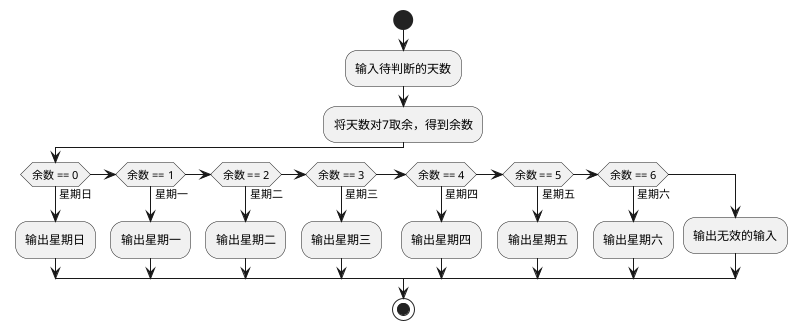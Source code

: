 @startuml
start

:输入待判断的天数;
:将天数对7取余，得到余数;

if (余数 == 0) then (星期日)
  :输出星期日;
elseif (余数 == 1) then (星期一)
  :输出星期一;
elseif (余数 == 2) then (星期二)
  :输出星期二;
elseif (余数 == 3) then (星期三)
  :输出星期三;
elseif (余数 == 4) then (星期四)
  :输出星期四;
elseif (余数 == 5) then (星期五)
  :输出星期五;
elseif (余数 == 6) then (星期六)
  :输出星期六;
else
  :输出无效的输入;
endif

stop
@enduml
